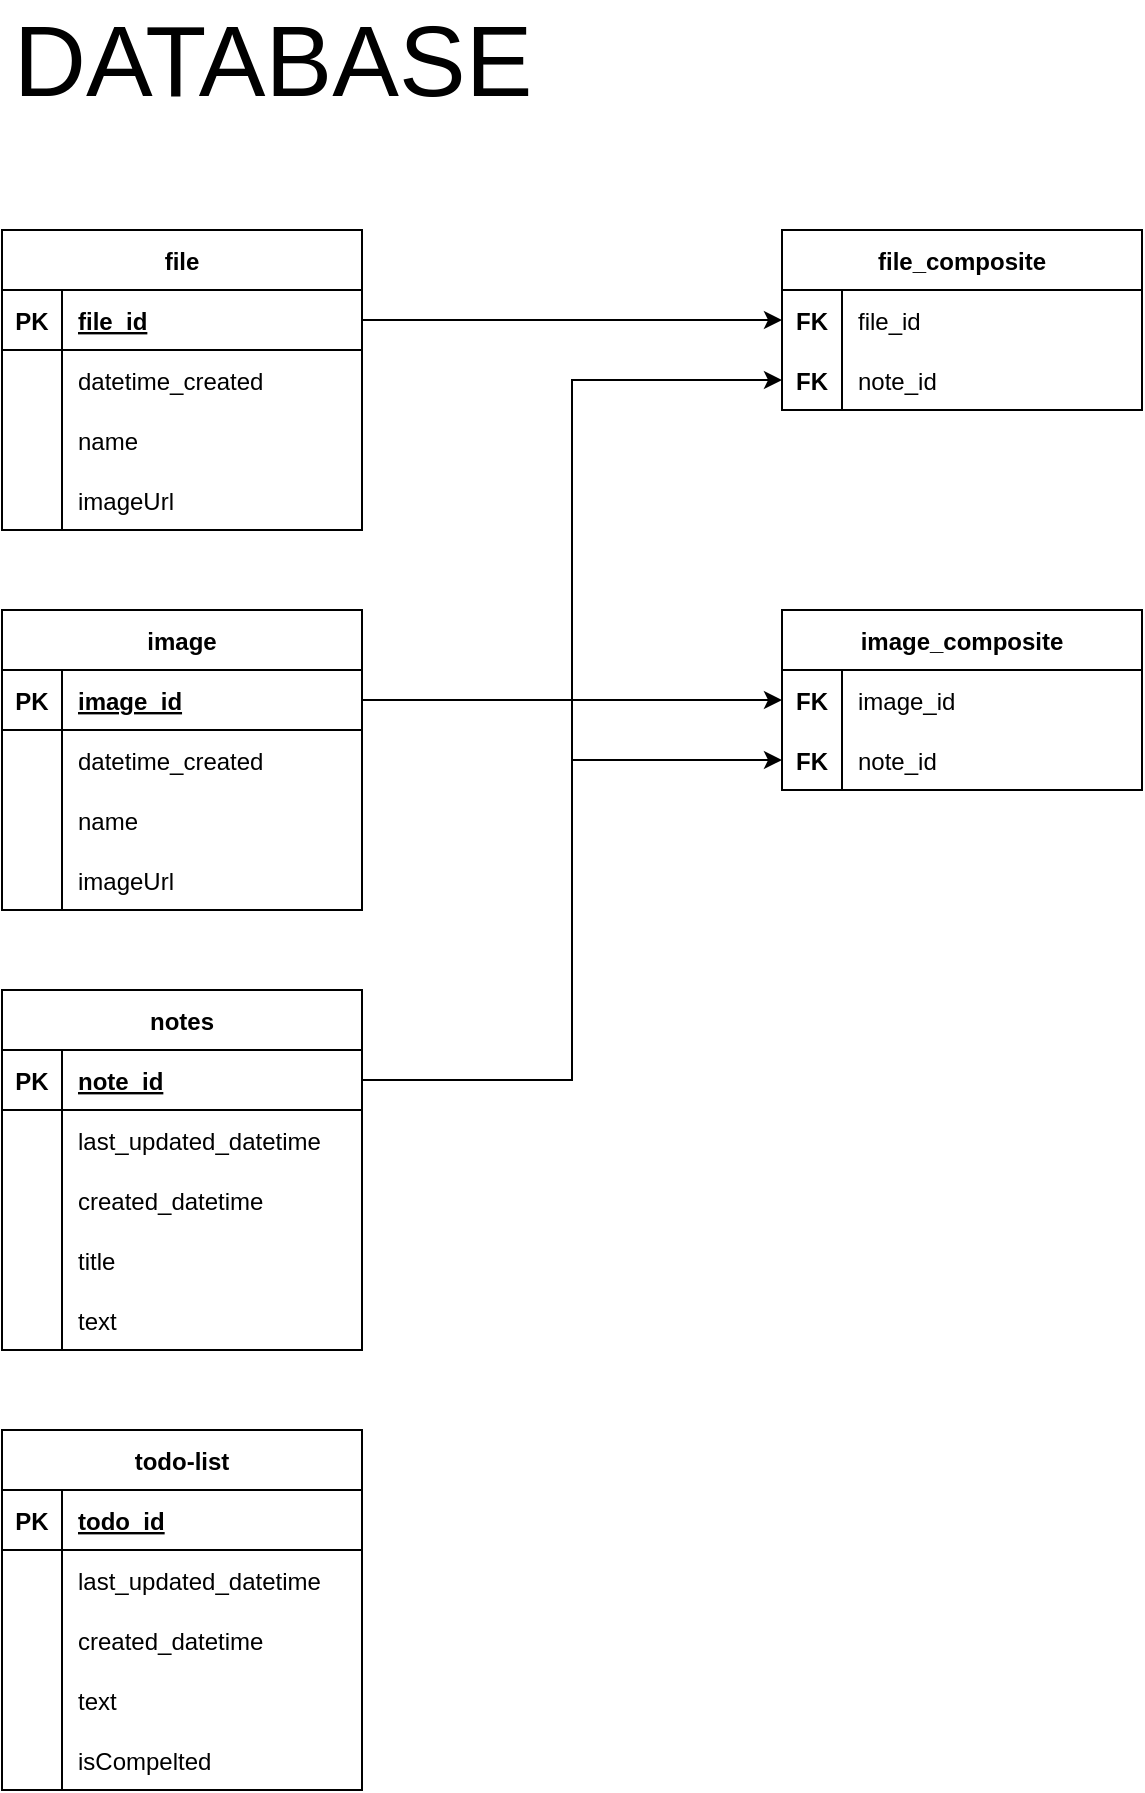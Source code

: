 <mxfile version="15.4.0" type="device"><diagram id="fDgXQUbnJ-UsMfnnyw2e" name="Page-1"><mxGraphModel dx="1072" dy="784" grid="1" gridSize="10" guides="1" tooltips="1" connect="1" arrows="1" fold="1" page="1" pageScale="1" pageWidth="827" pageHeight="1169" math="0" shadow="0"><root><mxCell id="0"/><mxCell id="1" parent="0"/><mxCell id="PBKFeI-GNBVp6w9MFeY1-5" value="notes" style="shape=table;startSize=30;container=1;collapsible=1;childLayout=tableLayout;fixedRows=1;rowLines=0;fontStyle=1;align=center;resizeLast=1;" parent="1" vertex="1"><mxGeometry x="40" y="510" width="180" height="180" as="geometry"/></mxCell><mxCell id="PBKFeI-GNBVp6w9MFeY1-6" value="" style="shape=partialRectangle;collapsible=0;dropTarget=0;pointerEvents=0;fillColor=none;top=0;left=0;bottom=1;right=0;points=[[0,0.5],[1,0.5]];portConstraint=eastwest;" parent="PBKFeI-GNBVp6w9MFeY1-5" vertex="1"><mxGeometry y="30" width="180" height="30" as="geometry"/></mxCell><mxCell id="PBKFeI-GNBVp6w9MFeY1-7" value="PK" style="shape=partialRectangle;connectable=0;fillColor=none;top=0;left=0;bottom=0;right=0;fontStyle=1;overflow=hidden;" parent="PBKFeI-GNBVp6w9MFeY1-6" vertex="1"><mxGeometry width="30" height="30" as="geometry"><mxRectangle width="30" height="30" as="alternateBounds"/></mxGeometry></mxCell><mxCell id="PBKFeI-GNBVp6w9MFeY1-8" value="note_id" style="shape=partialRectangle;connectable=0;fillColor=none;top=0;left=0;bottom=0;right=0;align=left;spacingLeft=6;fontStyle=5;overflow=hidden;" parent="PBKFeI-GNBVp6w9MFeY1-6" vertex="1"><mxGeometry x="30" width="150" height="30" as="geometry"><mxRectangle width="150" height="30" as="alternateBounds"/></mxGeometry></mxCell><mxCell id="PBKFeI-GNBVp6w9MFeY1-15" value="" style="shape=partialRectangle;collapsible=0;dropTarget=0;pointerEvents=0;fillColor=none;top=0;left=0;bottom=0;right=0;points=[[0,0.5],[1,0.5]];portConstraint=eastwest;" parent="PBKFeI-GNBVp6w9MFeY1-5" vertex="1"><mxGeometry y="60" width="180" height="30" as="geometry"/></mxCell><mxCell id="PBKFeI-GNBVp6w9MFeY1-16" value="" style="shape=partialRectangle;connectable=0;fillColor=none;top=0;left=0;bottom=0;right=0;editable=1;overflow=hidden;" parent="PBKFeI-GNBVp6w9MFeY1-15" vertex="1"><mxGeometry width="30" height="30" as="geometry"><mxRectangle width="30" height="30" as="alternateBounds"/></mxGeometry></mxCell><mxCell id="PBKFeI-GNBVp6w9MFeY1-17" value="last_updated_datetime" style="shape=partialRectangle;connectable=0;fillColor=none;top=0;left=0;bottom=0;right=0;align=left;spacingLeft=6;overflow=hidden;" parent="PBKFeI-GNBVp6w9MFeY1-15" vertex="1"><mxGeometry x="30" width="150" height="30" as="geometry"><mxRectangle width="150" height="30" as="alternateBounds"/></mxGeometry></mxCell><mxCell id="PBKFeI-GNBVp6w9MFeY1-9" value="" style="shape=partialRectangle;collapsible=0;dropTarget=0;pointerEvents=0;fillColor=none;top=0;left=0;bottom=0;right=0;points=[[0,0.5],[1,0.5]];portConstraint=eastwest;" parent="PBKFeI-GNBVp6w9MFeY1-5" vertex="1"><mxGeometry y="90" width="180" height="30" as="geometry"/></mxCell><mxCell id="PBKFeI-GNBVp6w9MFeY1-10" value="" style="shape=partialRectangle;connectable=0;fillColor=none;top=0;left=0;bottom=0;right=0;editable=1;overflow=hidden;" parent="PBKFeI-GNBVp6w9MFeY1-9" vertex="1"><mxGeometry width="30" height="30" as="geometry"><mxRectangle width="30" height="30" as="alternateBounds"/></mxGeometry></mxCell><mxCell id="PBKFeI-GNBVp6w9MFeY1-11" value="created_datetime" style="shape=partialRectangle;connectable=0;fillColor=none;top=0;left=0;bottom=0;right=0;align=left;spacingLeft=6;overflow=hidden;" parent="PBKFeI-GNBVp6w9MFeY1-9" vertex="1"><mxGeometry x="30" width="150" height="30" as="geometry"><mxRectangle width="150" height="30" as="alternateBounds"/></mxGeometry></mxCell><mxCell id="PBKFeI-GNBVp6w9MFeY1-82" value="" style="shape=partialRectangle;collapsible=0;dropTarget=0;pointerEvents=0;fillColor=none;top=0;left=0;bottom=0;right=0;points=[[0,0.5],[1,0.5]];portConstraint=eastwest;" parent="PBKFeI-GNBVp6w9MFeY1-5" vertex="1"><mxGeometry y="120" width="180" height="30" as="geometry"/></mxCell><mxCell id="PBKFeI-GNBVp6w9MFeY1-83" value="" style="shape=partialRectangle;connectable=0;fillColor=none;top=0;left=0;bottom=0;right=0;editable=1;overflow=hidden;" parent="PBKFeI-GNBVp6w9MFeY1-82" vertex="1"><mxGeometry width="30" height="30" as="geometry"><mxRectangle width="30" height="30" as="alternateBounds"/></mxGeometry></mxCell><mxCell id="PBKFeI-GNBVp6w9MFeY1-84" value="title" style="shape=partialRectangle;connectable=0;fillColor=none;top=0;left=0;bottom=0;right=0;align=left;spacingLeft=6;overflow=hidden;" parent="PBKFeI-GNBVp6w9MFeY1-82" vertex="1"><mxGeometry x="30" width="150" height="30" as="geometry"><mxRectangle width="150" height="30" as="alternateBounds"/></mxGeometry></mxCell><mxCell id="PBKFeI-GNBVp6w9MFeY1-12" value="" style="shape=partialRectangle;collapsible=0;dropTarget=0;pointerEvents=0;fillColor=none;top=0;left=0;bottom=0;right=0;points=[[0,0.5],[1,0.5]];portConstraint=eastwest;" parent="PBKFeI-GNBVp6w9MFeY1-5" vertex="1"><mxGeometry y="150" width="180" height="30" as="geometry"/></mxCell><mxCell id="PBKFeI-GNBVp6w9MFeY1-13" value="" style="shape=partialRectangle;connectable=0;fillColor=none;top=0;left=0;bottom=0;right=0;editable=1;overflow=hidden;" parent="PBKFeI-GNBVp6w9MFeY1-12" vertex="1"><mxGeometry width="30" height="30" as="geometry"><mxRectangle width="30" height="30" as="alternateBounds"/></mxGeometry></mxCell><mxCell id="PBKFeI-GNBVp6w9MFeY1-14" value="text" style="shape=partialRectangle;connectable=0;fillColor=none;top=0;left=0;bottom=0;right=0;align=left;spacingLeft=6;overflow=hidden;" parent="PBKFeI-GNBVp6w9MFeY1-12" vertex="1"><mxGeometry x="30" width="150" height="30" as="geometry"><mxRectangle width="150" height="30" as="alternateBounds"/></mxGeometry></mxCell><mxCell id="PBKFeI-GNBVp6w9MFeY1-18" value="image" style="shape=table;startSize=30;container=1;collapsible=1;childLayout=tableLayout;fixedRows=1;rowLines=0;fontStyle=1;align=center;resizeLast=1;" parent="1" vertex="1"><mxGeometry x="40" y="320" width="180" height="150" as="geometry"/></mxCell><mxCell id="PBKFeI-GNBVp6w9MFeY1-19" value="" style="shape=partialRectangle;collapsible=0;dropTarget=0;pointerEvents=0;fillColor=none;top=0;left=0;bottom=1;right=0;points=[[0,0.5],[1,0.5]];portConstraint=eastwest;" parent="PBKFeI-GNBVp6w9MFeY1-18" vertex="1"><mxGeometry y="30" width="180" height="30" as="geometry"/></mxCell><mxCell id="PBKFeI-GNBVp6w9MFeY1-20" value="PK" style="shape=partialRectangle;connectable=0;fillColor=none;top=0;left=0;bottom=0;right=0;fontStyle=1;overflow=hidden;" parent="PBKFeI-GNBVp6w9MFeY1-19" vertex="1"><mxGeometry width="30" height="30" as="geometry"><mxRectangle width="30" height="30" as="alternateBounds"/></mxGeometry></mxCell><mxCell id="PBKFeI-GNBVp6w9MFeY1-21" value="image_id" style="shape=partialRectangle;connectable=0;fillColor=none;top=0;left=0;bottom=0;right=0;align=left;spacingLeft=6;fontStyle=5;overflow=hidden;" parent="PBKFeI-GNBVp6w9MFeY1-19" vertex="1"><mxGeometry x="30" width="150" height="30" as="geometry"><mxRectangle width="150" height="30" as="alternateBounds"/></mxGeometry></mxCell><mxCell id="PBKFeI-GNBVp6w9MFeY1-22" value="" style="shape=partialRectangle;collapsible=0;dropTarget=0;pointerEvents=0;fillColor=none;top=0;left=0;bottom=0;right=0;points=[[0,0.5],[1,0.5]];portConstraint=eastwest;" parent="PBKFeI-GNBVp6w9MFeY1-18" vertex="1"><mxGeometry y="60" width="180" height="30" as="geometry"/></mxCell><mxCell id="PBKFeI-GNBVp6w9MFeY1-23" value="" style="shape=partialRectangle;connectable=0;fillColor=none;top=0;left=0;bottom=0;right=0;editable=1;overflow=hidden;" parent="PBKFeI-GNBVp6w9MFeY1-22" vertex="1"><mxGeometry width="30" height="30" as="geometry"><mxRectangle width="30" height="30" as="alternateBounds"/></mxGeometry></mxCell><mxCell id="PBKFeI-GNBVp6w9MFeY1-24" value="datetime_created " style="shape=partialRectangle;connectable=0;fillColor=none;top=0;left=0;bottom=0;right=0;align=left;spacingLeft=6;overflow=hidden;" parent="PBKFeI-GNBVp6w9MFeY1-22" vertex="1"><mxGeometry x="30" width="150" height="30" as="geometry"><mxRectangle width="150" height="30" as="alternateBounds"/></mxGeometry></mxCell><mxCell id="PBKFeI-GNBVp6w9MFeY1-25" value="" style="shape=partialRectangle;collapsible=0;dropTarget=0;pointerEvents=0;fillColor=none;top=0;left=0;bottom=0;right=0;points=[[0,0.5],[1,0.5]];portConstraint=eastwest;" parent="PBKFeI-GNBVp6w9MFeY1-18" vertex="1"><mxGeometry y="90" width="180" height="30" as="geometry"/></mxCell><mxCell id="PBKFeI-GNBVp6w9MFeY1-26" value="" style="shape=partialRectangle;connectable=0;fillColor=none;top=0;left=0;bottom=0;right=0;editable=1;overflow=hidden;" parent="PBKFeI-GNBVp6w9MFeY1-25" vertex="1"><mxGeometry width="30" height="30" as="geometry"><mxRectangle width="30" height="30" as="alternateBounds"/></mxGeometry></mxCell><mxCell id="PBKFeI-GNBVp6w9MFeY1-27" value="name" style="shape=partialRectangle;connectable=0;fillColor=none;top=0;left=0;bottom=0;right=0;align=left;spacingLeft=6;overflow=hidden;" parent="PBKFeI-GNBVp6w9MFeY1-25" vertex="1"><mxGeometry x="30" width="150" height="30" as="geometry"><mxRectangle width="150" height="30" as="alternateBounds"/></mxGeometry></mxCell><mxCell id="y8lQjGNh5Ik5sBolvFGV-5" value="" style="shape=partialRectangle;collapsible=0;dropTarget=0;pointerEvents=0;fillColor=none;top=0;left=0;bottom=0;right=0;points=[[0,0.5],[1,0.5]];portConstraint=eastwest;" parent="PBKFeI-GNBVp6w9MFeY1-18" vertex="1"><mxGeometry y="120" width="180" height="30" as="geometry"/></mxCell><mxCell id="y8lQjGNh5Ik5sBolvFGV-6" value="" style="shape=partialRectangle;connectable=0;fillColor=none;top=0;left=0;bottom=0;right=0;editable=1;overflow=hidden;" parent="y8lQjGNh5Ik5sBolvFGV-5" vertex="1"><mxGeometry width="30" height="30" as="geometry"><mxRectangle width="30" height="30" as="alternateBounds"/></mxGeometry></mxCell><mxCell id="y8lQjGNh5Ik5sBolvFGV-7" value="imageUrl" style="shape=partialRectangle;connectable=0;fillColor=none;top=0;left=0;bottom=0;right=0;align=left;spacingLeft=6;overflow=hidden;" parent="y8lQjGNh5Ik5sBolvFGV-5" vertex="1"><mxGeometry x="30" width="150" height="30" as="geometry"><mxRectangle width="150" height="30" as="alternateBounds"/></mxGeometry></mxCell><mxCell id="PBKFeI-GNBVp6w9MFeY1-31" value="file" style="shape=table;startSize=30;container=1;collapsible=1;childLayout=tableLayout;fixedRows=1;rowLines=0;fontStyle=1;align=center;resizeLast=1;" parent="1" vertex="1"><mxGeometry x="40" y="130" width="180" height="150" as="geometry"/></mxCell><mxCell id="PBKFeI-GNBVp6w9MFeY1-32" value="" style="shape=partialRectangle;collapsible=0;dropTarget=0;pointerEvents=0;fillColor=none;top=0;left=0;bottom=1;right=0;points=[[0,0.5],[1,0.5]];portConstraint=eastwest;" parent="PBKFeI-GNBVp6w9MFeY1-31" vertex="1"><mxGeometry y="30" width="180" height="30" as="geometry"/></mxCell><mxCell id="PBKFeI-GNBVp6w9MFeY1-33" value="PK" style="shape=partialRectangle;connectable=0;fillColor=none;top=0;left=0;bottom=0;right=0;fontStyle=1;overflow=hidden;" parent="PBKFeI-GNBVp6w9MFeY1-32" vertex="1"><mxGeometry width="30" height="30" as="geometry"><mxRectangle width="30" height="30" as="alternateBounds"/></mxGeometry></mxCell><mxCell id="PBKFeI-GNBVp6w9MFeY1-34" value="file_id" style="shape=partialRectangle;connectable=0;fillColor=none;top=0;left=0;bottom=0;right=0;align=left;spacingLeft=6;fontStyle=5;overflow=hidden;" parent="PBKFeI-GNBVp6w9MFeY1-32" vertex="1"><mxGeometry x="30" width="150" height="30" as="geometry"><mxRectangle width="150" height="30" as="alternateBounds"/></mxGeometry></mxCell><mxCell id="PBKFeI-GNBVp6w9MFeY1-35" value="" style="shape=partialRectangle;collapsible=0;dropTarget=0;pointerEvents=0;fillColor=none;top=0;left=0;bottom=0;right=0;points=[[0,0.5],[1,0.5]];portConstraint=eastwest;" parent="PBKFeI-GNBVp6w9MFeY1-31" vertex="1"><mxGeometry y="60" width="180" height="30" as="geometry"/></mxCell><mxCell id="PBKFeI-GNBVp6w9MFeY1-36" value="" style="shape=partialRectangle;connectable=0;fillColor=none;top=0;left=0;bottom=0;right=0;editable=1;overflow=hidden;" parent="PBKFeI-GNBVp6w9MFeY1-35" vertex="1"><mxGeometry width="30" height="30" as="geometry"><mxRectangle width="30" height="30" as="alternateBounds"/></mxGeometry></mxCell><mxCell id="PBKFeI-GNBVp6w9MFeY1-37" value="datetime_created " style="shape=partialRectangle;connectable=0;fillColor=none;top=0;left=0;bottom=0;right=0;align=left;spacingLeft=6;overflow=hidden;" parent="PBKFeI-GNBVp6w9MFeY1-35" vertex="1"><mxGeometry x="30" width="150" height="30" as="geometry"><mxRectangle width="150" height="30" as="alternateBounds"/></mxGeometry></mxCell><mxCell id="PBKFeI-GNBVp6w9MFeY1-38" value="" style="shape=partialRectangle;collapsible=0;dropTarget=0;pointerEvents=0;fillColor=none;top=0;left=0;bottom=0;right=0;points=[[0,0.5],[1,0.5]];portConstraint=eastwest;" parent="PBKFeI-GNBVp6w9MFeY1-31" vertex="1"><mxGeometry y="90" width="180" height="30" as="geometry"/></mxCell><mxCell id="PBKFeI-GNBVp6w9MFeY1-39" value="" style="shape=partialRectangle;connectable=0;fillColor=none;top=0;left=0;bottom=0;right=0;editable=1;overflow=hidden;" parent="PBKFeI-GNBVp6w9MFeY1-38" vertex="1"><mxGeometry width="30" height="30" as="geometry"><mxRectangle width="30" height="30" as="alternateBounds"/></mxGeometry></mxCell><mxCell id="PBKFeI-GNBVp6w9MFeY1-40" value="name" style="shape=partialRectangle;connectable=0;fillColor=none;top=0;left=0;bottom=0;right=0;align=left;spacingLeft=6;overflow=hidden;" parent="PBKFeI-GNBVp6w9MFeY1-38" vertex="1"><mxGeometry x="30" width="150" height="30" as="geometry"><mxRectangle width="150" height="30" as="alternateBounds"/></mxGeometry></mxCell><mxCell id="y8lQjGNh5Ik5sBolvFGV-8" value="" style="shape=partialRectangle;collapsible=0;dropTarget=0;pointerEvents=0;fillColor=none;top=0;left=0;bottom=0;right=0;points=[[0,0.5],[1,0.5]];portConstraint=eastwest;" parent="PBKFeI-GNBVp6w9MFeY1-31" vertex="1"><mxGeometry y="120" width="180" height="30" as="geometry"/></mxCell><mxCell id="y8lQjGNh5Ik5sBolvFGV-9" value="" style="shape=partialRectangle;connectable=0;fillColor=none;top=0;left=0;bottom=0;right=0;editable=1;overflow=hidden;" parent="y8lQjGNh5Ik5sBolvFGV-8" vertex="1"><mxGeometry width="30" height="30" as="geometry"><mxRectangle width="30" height="30" as="alternateBounds"/></mxGeometry></mxCell><mxCell id="y8lQjGNh5Ik5sBolvFGV-10" value="imageUrl" style="shape=partialRectangle;connectable=0;fillColor=none;top=0;left=0;bottom=0;right=0;align=left;spacingLeft=6;overflow=hidden;" parent="y8lQjGNh5Ik5sBolvFGV-8" vertex="1"><mxGeometry x="30" width="150" height="30" as="geometry"><mxRectangle width="150" height="30" as="alternateBounds"/></mxGeometry></mxCell><mxCell id="PBKFeI-GNBVp6w9MFeY1-47" value="image_composite" style="shape=table;startSize=30;container=1;collapsible=1;childLayout=tableLayout;fixedRows=1;rowLines=0;fontStyle=1;align=center;resizeLast=1;" parent="1" vertex="1"><mxGeometry x="430" y="320" width="180" height="90" as="geometry"/></mxCell><mxCell id="PBKFeI-GNBVp6w9MFeY1-54" value="" style="shape=partialRectangle;collapsible=0;dropTarget=0;pointerEvents=0;fillColor=none;top=0;left=0;bottom=0;right=0;points=[[0,0.5],[1,0.5]];portConstraint=eastwest;" parent="PBKFeI-GNBVp6w9MFeY1-47" vertex="1"><mxGeometry y="30" width="180" height="30" as="geometry"/></mxCell><mxCell id="PBKFeI-GNBVp6w9MFeY1-55" value="FK" style="shape=partialRectangle;connectable=0;fillColor=none;top=0;left=0;bottom=0;right=0;editable=1;overflow=hidden;fontStyle=1" parent="PBKFeI-GNBVp6w9MFeY1-54" vertex="1"><mxGeometry width="30" height="30" as="geometry"><mxRectangle width="30" height="30" as="alternateBounds"/></mxGeometry></mxCell><mxCell id="PBKFeI-GNBVp6w9MFeY1-56" value="image_id" style="shape=partialRectangle;connectable=0;fillColor=none;top=0;left=0;bottom=0;right=0;align=left;spacingLeft=6;overflow=hidden;" parent="PBKFeI-GNBVp6w9MFeY1-54" vertex="1"><mxGeometry x="30" width="150" height="30" as="geometry"><mxRectangle width="150" height="30" as="alternateBounds"/></mxGeometry></mxCell><mxCell id="PBKFeI-GNBVp6w9MFeY1-57" value="" style="shape=partialRectangle;collapsible=0;dropTarget=0;pointerEvents=0;fillColor=none;top=0;left=0;bottom=0;right=0;points=[[0,0.5],[1,0.5]];portConstraint=eastwest;" parent="PBKFeI-GNBVp6w9MFeY1-47" vertex="1"><mxGeometry y="60" width="180" height="30" as="geometry"/></mxCell><mxCell id="PBKFeI-GNBVp6w9MFeY1-58" value="FK" style="shape=partialRectangle;connectable=0;fillColor=none;top=0;left=0;bottom=0;right=0;editable=1;overflow=hidden;fontStyle=1" parent="PBKFeI-GNBVp6w9MFeY1-57" vertex="1"><mxGeometry width="30" height="30" as="geometry"><mxRectangle width="30" height="30" as="alternateBounds"/></mxGeometry></mxCell><mxCell id="PBKFeI-GNBVp6w9MFeY1-59" value="note_id" style="shape=partialRectangle;connectable=0;fillColor=none;top=0;left=0;bottom=0;right=0;align=left;spacingLeft=6;overflow=hidden;" parent="PBKFeI-GNBVp6w9MFeY1-57" vertex="1"><mxGeometry x="30" width="150" height="30" as="geometry"><mxRectangle width="150" height="30" as="alternateBounds"/></mxGeometry></mxCell><mxCell id="PBKFeI-GNBVp6w9MFeY1-60" value="file_composite" style="shape=table;startSize=30;container=1;collapsible=1;childLayout=tableLayout;fixedRows=1;rowLines=0;fontStyle=1;align=center;resizeLast=1;" parent="1" vertex="1"><mxGeometry x="430" y="130" width="180" height="90" as="geometry"/></mxCell><mxCell id="PBKFeI-GNBVp6w9MFeY1-67" value="" style="shape=partialRectangle;collapsible=0;dropTarget=0;pointerEvents=0;fillColor=none;top=0;left=0;bottom=0;right=0;points=[[0,0.5],[1,0.5]];portConstraint=eastwest;" parent="PBKFeI-GNBVp6w9MFeY1-60" vertex="1"><mxGeometry y="30" width="180" height="30" as="geometry"/></mxCell><mxCell id="PBKFeI-GNBVp6w9MFeY1-68" value="FK" style="shape=partialRectangle;connectable=0;fillColor=none;top=0;left=0;bottom=0;right=0;editable=1;overflow=hidden;fontStyle=1" parent="PBKFeI-GNBVp6w9MFeY1-67" vertex="1"><mxGeometry width="30" height="30" as="geometry"><mxRectangle width="30" height="30" as="alternateBounds"/></mxGeometry></mxCell><mxCell id="PBKFeI-GNBVp6w9MFeY1-69" value="file_id" style="shape=partialRectangle;connectable=0;fillColor=none;top=0;left=0;bottom=0;right=0;align=left;spacingLeft=6;overflow=hidden;" parent="PBKFeI-GNBVp6w9MFeY1-67" vertex="1"><mxGeometry x="30" width="150" height="30" as="geometry"><mxRectangle width="150" height="30" as="alternateBounds"/></mxGeometry></mxCell><mxCell id="PBKFeI-GNBVp6w9MFeY1-70" value="" style="shape=partialRectangle;collapsible=0;dropTarget=0;pointerEvents=0;fillColor=none;top=0;left=0;bottom=0;right=0;points=[[0,0.5],[1,0.5]];portConstraint=eastwest;" parent="PBKFeI-GNBVp6w9MFeY1-60" vertex="1"><mxGeometry y="60" width="180" height="30" as="geometry"/></mxCell><mxCell id="PBKFeI-GNBVp6w9MFeY1-71" value="FK" style="shape=partialRectangle;connectable=0;fillColor=none;top=0;left=0;bottom=0;right=0;editable=1;overflow=hidden;fontStyle=1" parent="PBKFeI-GNBVp6w9MFeY1-70" vertex="1"><mxGeometry width="30" height="30" as="geometry"><mxRectangle width="30" height="30" as="alternateBounds"/></mxGeometry></mxCell><mxCell id="PBKFeI-GNBVp6w9MFeY1-72" value="note_id" style="shape=partialRectangle;connectable=0;fillColor=none;top=0;left=0;bottom=0;right=0;align=left;spacingLeft=6;overflow=hidden;" parent="PBKFeI-GNBVp6w9MFeY1-70" vertex="1"><mxGeometry x="30" width="150" height="30" as="geometry"><mxRectangle width="150" height="30" as="alternateBounds"/></mxGeometry></mxCell><mxCell id="PBKFeI-GNBVp6w9MFeY1-85" value="todo-list" style="shape=table;startSize=30;container=1;collapsible=1;childLayout=tableLayout;fixedRows=1;rowLines=0;fontStyle=1;align=center;resizeLast=1;" parent="1" vertex="1"><mxGeometry x="40" y="730" width="180" height="180" as="geometry"/></mxCell><mxCell id="PBKFeI-GNBVp6w9MFeY1-86" value="" style="shape=partialRectangle;collapsible=0;dropTarget=0;pointerEvents=0;fillColor=none;top=0;left=0;bottom=1;right=0;points=[[0,0.5],[1,0.5]];portConstraint=eastwest;" parent="PBKFeI-GNBVp6w9MFeY1-85" vertex="1"><mxGeometry y="30" width="180" height="30" as="geometry"/></mxCell><mxCell id="PBKFeI-GNBVp6w9MFeY1-87" value="PK" style="shape=partialRectangle;connectable=0;fillColor=none;top=0;left=0;bottom=0;right=0;fontStyle=1;overflow=hidden;" parent="PBKFeI-GNBVp6w9MFeY1-86" vertex="1"><mxGeometry width="30" height="30" as="geometry"><mxRectangle width="30" height="30" as="alternateBounds"/></mxGeometry></mxCell><mxCell id="PBKFeI-GNBVp6w9MFeY1-88" value="todo_id" style="shape=partialRectangle;connectable=0;fillColor=none;top=0;left=0;bottom=0;right=0;align=left;spacingLeft=6;fontStyle=5;overflow=hidden;" parent="PBKFeI-GNBVp6w9MFeY1-86" vertex="1"><mxGeometry x="30" width="150" height="30" as="geometry"><mxRectangle width="150" height="30" as="alternateBounds"/></mxGeometry></mxCell><mxCell id="PBKFeI-GNBVp6w9MFeY1-89" value="" style="shape=partialRectangle;collapsible=0;dropTarget=0;pointerEvents=0;fillColor=none;top=0;left=0;bottom=0;right=0;points=[[0,0.5],[1,0.5]];portConstraint=eastwest;" parent="PBKFeI-GNBVp6w9MFeY1-85" vertex="1"><mxGeometry y="60" width="180" height="30" as="geometry"/></mxCell><mxCell id="PBKFeI-GNBVp6w9MFeY1-90" value="" style="shape=partialRectangle;connectable=0;fillColor=none;top=0;left=0;bottom=0;right=0;editable=1;overflow=hidden;" parent="PBKFeI-GNBVp6w9MFeY1-89" vertex="1"><mxGeometry width="30" height="30" as="geometry"><mxRectangle width="30" height="30" as="alternateBounds"/></mxGeometry></mxCell><mxCell id="PBKFeI-GNBVp6w9MFeY1-91" value="last_updated_datetime" style="shape=partialRectangle;connectable=0;fillColor=none;top=0;left=0;bottom=0;right=0;align=left;spacingLeft=6;overflow=hidden;" parent="PBKFeI-GNBVp6w9MFeY1-89" vertex="1"><mxGeometry x="30" width="150" height="30" as="geometry"><mxRectangle width="150" height="30" as="alternateBounds"/></mxGeometry></mxCell><mxCell id="PBKFeI-GNBVp6w9MFeY1-92" value="" style="shape=partialRectangle;collapsible=0;dropTarget=0;pointerEvents=0;fillColor=none;top=0;left=0;bottom=0;right=0;points=[[0,0.5],[1,0.5]];portConstraint=eastwest;" parent="PBKFeI-GNBVp6w9MFeY1-85" vertex="1"><mxGeometry y="90" width="180" height="30" as="geometry"/></mxCell><mxCell id="PBKFeI-GNBVp6w9MFeY1-93" value="" style="shape=partialRectangle;connectable=0;fillColor=none;top=0;left=0;bottom=0;right=0;editable=1;overflow=hidden;" parent="PBKFeI-GNBVp6w9MFeY1-92" vertex="1"><mxGeometry width="30" height="30" as="geometry"><mxRectangle width="30" height="30" as="alternateBounds"/></mxGeometry></mxCell><mxCell id="PBKFeI-GNBVp6w9MFeY1-94" value="created_datetime" style="shape=partialRectangle;connectable=0;fillColor=none;top=0;left=0;bottom=0;right=0;align=left;spacingLeft=6;overflow=hidden;" parent="PBKFeI-GNBVp6w9MFeY1-92" vertex="1"><mxGeometry x="30" width="150" height="30" as="geometry"><mxRectangle width="150" height="30" as="alternateBounds"/></mxGeometry></mxCell><mxCell id="PBKFeI-GNBVp6w9MFeY1-98" value="" style="shape=partialRectangle;collapsible=0;dropTarget=0;pointerEvents=0;fillColor=none;top=0;left=0;bottom=0;right=0;points=[[0,0.5],[1,0.5]];portConstraint=eastwest;" parent="PBKFeI-GNBVp6w9MFeY1-85" vertex="1"><mxGeometry y="120" width="180" height="30" as="geometry"/></mxCell><mxCell id="PBKFeI-GNBVp6w9MFeY1-99" value="" style="shape=partialRectangle;connectable=0;fillColor=none;top=0;left=0;bottom=0;right=0;editable=1;overflow=hidden;" parent="PBKFeI-GNBVp6w9MFeY1-98" vertex="1"><mxGeometry width="30" height="30" as="geometry"><mxRectangle width="30" height="30" as="alternateBounds"/></mxGeometry></mxCell><mxCell id="PBKFeI-GNBVp6w9MFeY1-100" value="text" style="shape=partialRectangle;connectable=0;fillColor=none;top=0;left=0;bottom=0;right=0;align=left;spacingLeft=6;overflow=hidden;" parent="PBKFeI-GNBVp6w9MFeY1-98" vertex="1"><mxGeometry x="30" width="150" height="30" as="geometry"><mxRectangle width="150" height="30" as="alternateBounds"/></mxGeometry></mxCell><mxCell id="y8lQjGNh5Ik5sBolvFGV-2" value="" style="shape=partialRectangle;collapsible=0;dropTarget=0;pointerEvents=0;fillColor=none;top=0;left=0;bottom=0;right=0;points=[[0,0.5],[1,0.5]];portConstraint=eastwest;" parent="PBKFeI-GNBVp6w9MFeY1-85" vertex="1"><mxGeometry y="150" width="180" height="30" as="geometry"/></mxCell><mxCell id="y8lQjGNh5Ik5sBolvFGV-3" value="" style="shape=partialRectangle;connectable=0;fillColor=none;top=0;left=0;bottom=0;right=0;editable=1;overflow=hidden;" parent="y8lQjGNh5Ik5sBolvFGV-2" vertex="1"><mxGeometry width="30" height="30" as="geometry"><mxRectangle width="30" height="30" as="alternateBounds"/></mxGeometry></mxCell><mxCell id="y8lQjGNh5Ik5sBolvFGV-4" value="isCompelted" style="shape=partialRectangle;connectable=0;fillColor=none;top=0;left=0;bottom=0;right=0;align=left;spacingLeft=6;overflow=hidden;" parent="y8lQjGNh5Ik5sBolvFGV-2" vertex="1"><mxGeometry x="30" width="150" height="30" as="geometry"><mxRectangle width="150" height="30" as="alternateBounds"/></mxGeometry></mxCell><mxCell id="PBKFeI-GNBVp6w9MFeY1-193" value="&lt;font style=&quot;font-size: 50px&quot;&gt;DATABASE&lt;br&gt;&lt;/font&gt;" style="text;html=1;align=center;verticalAlign=middle;resizable=0;points=[];autosize=1;strokeColor=none;fillColor=none;" parent="1" vertex="1"><mxGeometry x="40" y="30" width="270" height="30" as="geometry"/></mxCell><mxCell id="y8lQjGNh5Ik5sBolvFGV-11" style="edgeStyle=orthogonalEdgeStyle;rounded=0;orthogonalLoop=1;jettySize=auto;html=1;entryX=0;entryY=0.5;entryDx=0;entryDy=0;" parent="1" source="PBKFeI-GNBVp6w9MFeY1-32" target="PBKFeI-GNBVp6w9MFeY1-67" edge="1"><mxGeometry relative="1" as="geometry"/></mxCell><mxCell id="y8lQjGNh5Ik5sBolvFGV-12" style="edgeStyle=orthogonalEdgeStyle;rounded=0;orthogonalLoop=1;jettySize=auto;html=1;entryX=0;entryY=0.5;entryDx=0;entryDy=0;" parent="1" source="PBKFeI-GNBVp6w9MFeY1-6" target="PBKFeI-GNBVp6w9MFeY1-70" edge="1"><mxGeometry relative="1" as="geometry"/></mxCell><mxCell id="y8lQjGNh5Ik5sBolvFGV-13" style="edgeStyle=orthogonalEdgeStyle;rounded=0;orthogonalLoop=1;jettySize=auto;html=1;entryX=0;entryY=0.5;entryDx=0;entryDy=0;" parent="1" source="PBKFeI-GNBVp6w9MFeY1-19" target="PBKFeI-GNBVp6w9MFeY1-54" edge="1"><mxGeometry relative="1" as="geometry"/></mxCell><mxCell id="y8lQjGNh5Ik5sBolvFGV-14" style="edgeStyle=orthogonalEdgeStyle;rounded=0;orthogonalLoop=1;jettySize=auto;html=1;" parent="1" source="PBKFeI-GNBVp6w9MFeY1-6" target="PBKFeI-GNBVp6w9MFeY1-57" edge="1"><mxGeometry relative="1" as="geometry"/></mxCell></root></mxGraphModel></diagram></mxfile>